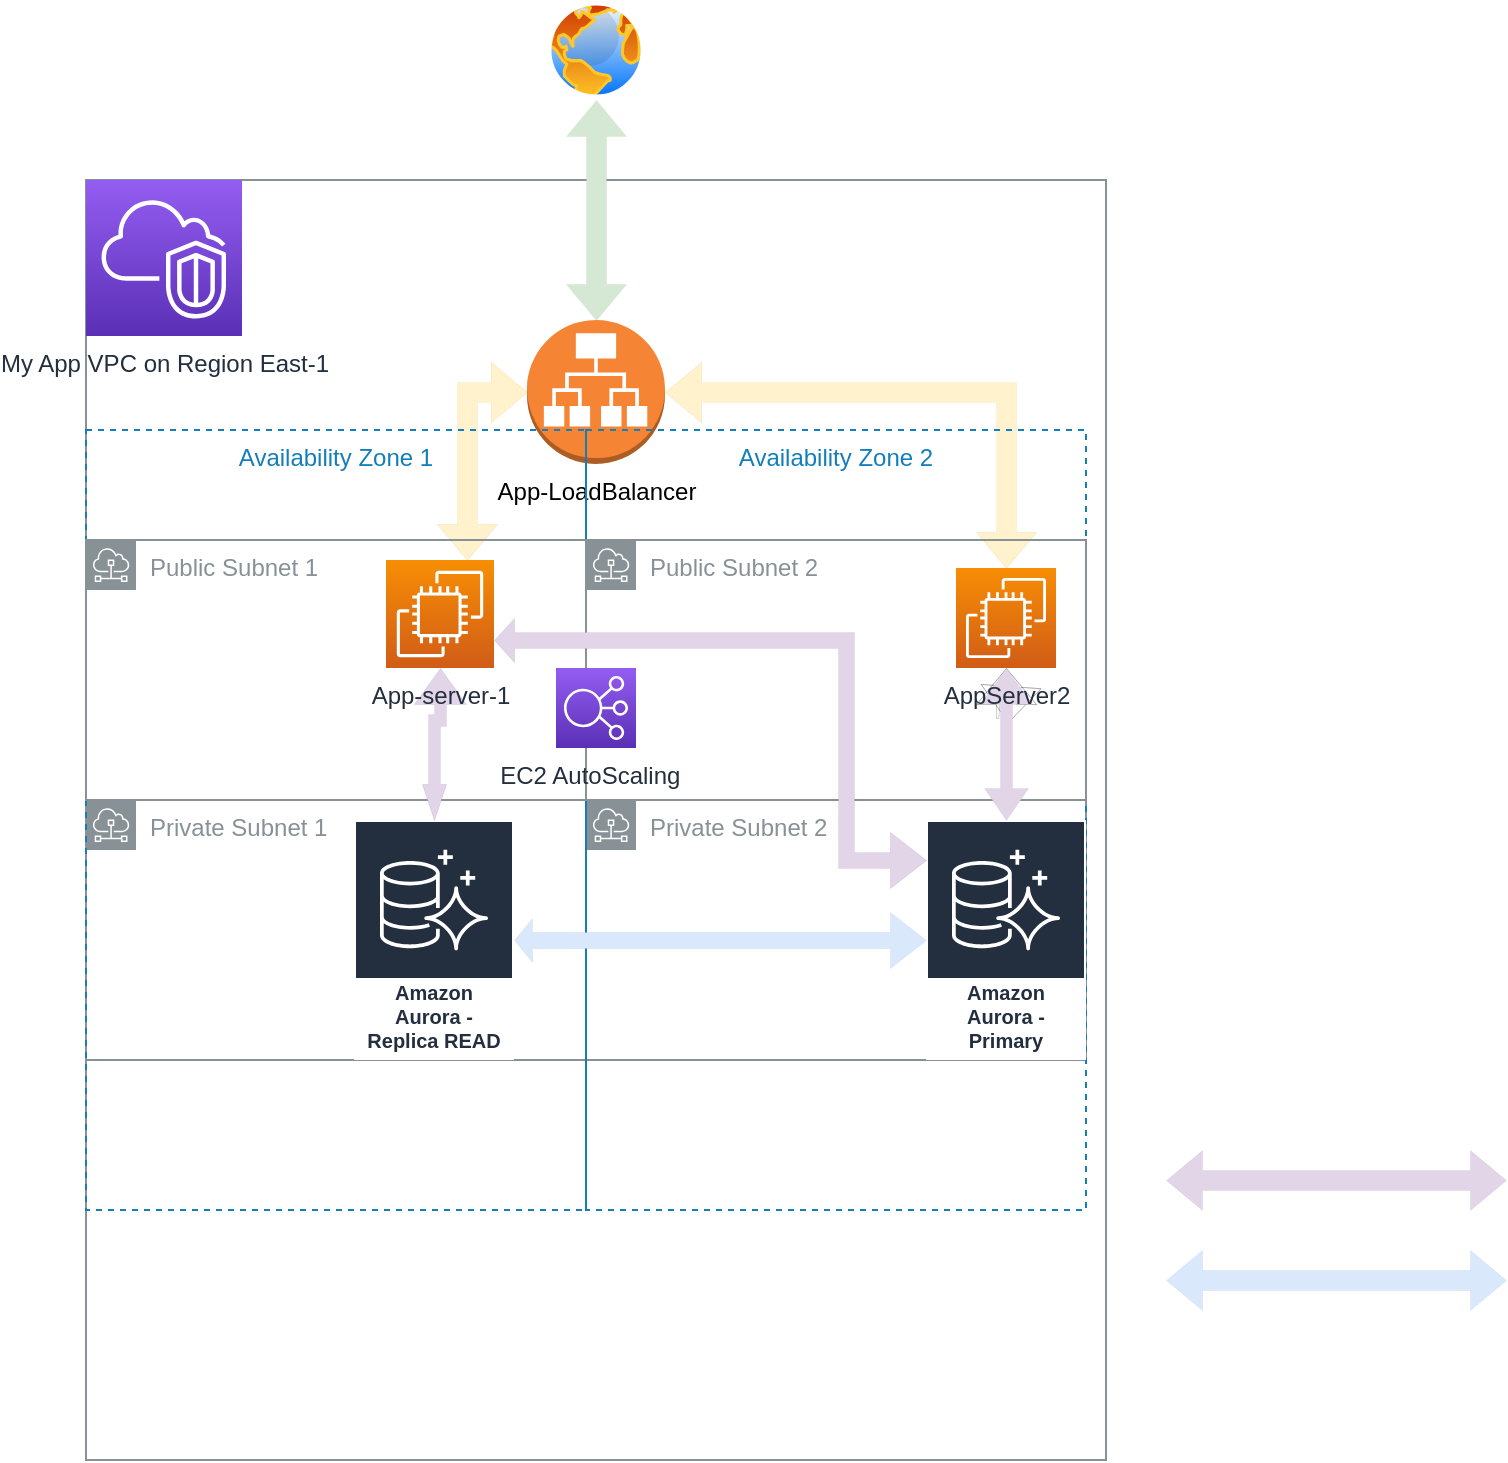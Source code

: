 <mxfile version="20.6.0" type="github">
  <diagram id="V0SKFslh1R-l_xW6zh11" name="Page-1">
    <mxGraphModel dx="1298" dy="755" grid="1" gridSize="10" guides="1" tooltips="1" connect="1" arrows="1" fold="1" page="1" pageScale="1" pageWidth="850" pageHeight="1100" math="0" shadow="0">
      <root>
        <mxCell id="0" />
        <mxCell id="1" parent="0" />
        <mxCell id="eezExMRovuZgALRwF7a9-36" value="Private Subnet 1" style="sketch=0;outlineConnect=0;gradientColor=none;html=1;whiteSpace=wrap;fontSize=12;fontStyle=0;shape=mxgraph.aws4.group;grIcon=mxgraph.aws4.group_subnet;strokeColor=#879196;fillColor=none;verticalAlign=top;align=left;spacingLeft=30;fontColor=#879196;dashed=0;" parent="1" vertex="1">
          <mxGeometry x="130" y="490" width="250" height="130" as="geometry" />
        </mxCell>
        <mxCell id="eezExMRovuZgALRwF7a9-37" value="Private Subnet 2" style="sketch=0;outlineConnect=0;gradientColor=none;html=1;whiteSpace=wrap;fontSize=12;fontStyle=0;shape=mxgraph.aws4.group;grIcon=mxgraph.aws4.group_subnet;strokeColor=#879196;fillColor=none;verticalAlign=top;align=left;spacingLeft=30;fontColor=#879196;dashed=0;" parent="1" vertex="1">
          <mxGeometry x="380" y="490" width="250" height="130" as="geometry" />
        </mxCell>
        <mxCell id="eezExMRovuZgALRwF7a9-2" value="VPC" style="sketch=0;outlineConnect=0;gradientColor=none;html=1;whiteSpace=wrap;fontSize=12;fontStyle=0;shape=mxgraph.aws4.group;grIcon=mxgraph.aws4.group_vpc;strokeColor=#879196;fillColor=none;verticalAlign=top;align=left;spacingLeft=30;fontColor=#879196;dashed=0;movable=0;resizable=0;rotatable=0;deletable=0;editable=0;connectable=0;" parent="1" vertex="1">
          <mxGeometry x="130" y="180" width="510" height="640" as="geometry" />
        </mxCell>
        <mxCell id="eezExMRovuZgALRwF7a9-69" style="edgeStyle=orthogonalEdgeStyle;shape=flexArrow;rounded=0;orthogonalLoop=1;jettySize=auto;html=1;entryX=0.75;entryY=0;entryDx=0;entryDy=0;entryPerimeter=0;strokeWidth=0;startArrow=block;fillColor=#fff2cc;strokeColor=#d6b656;" parent="1" source="eezExMRovuZgALRwF7a9-12" target="eezExMRovuZgALRwF7a9-4" edge="1">
          <mxGeometry relative="1" as="geometry" />
        </mxCell>
        <mxCell id="eezExMRovuZgALRwF7a9-72" style="edgeStyle=orthogonalEdgeStyle;shape=flexArrow;rounded=0;orthogonalLoop=1;jettySize=auto;html=1;exitX=1;exitY=0.5;exitDx=0;exitDy=0;exitPerimeter=0;strokeWidth=0;startArrow=block;fillColor=#fff2cc;strokeColor=#d6b656;" parent="1" source="eezExMRovuZgALRwF7a9-12" target="eezExMRovuZgALRwF7a9-5" edge="1">
          <mxGeometry relative="1" as="geometry" />
        </mxCell>
        <mxCell id="eezExMRovuZgALRwF7a9-12" value="App-LoadBalancer" style="outlineConnect=0;dashed=0;verticalLabelPosition=bottom;verticalAlign=top;align=center;html=1;shape=mxgraph.aws3.application_load_balancer;fillColor=#F58534;gradientColor=none;" parent="1" vertex="1">
          <mxGeometry x="350.5" y="250" width="69" height="72" as="geometry" />
        </mxCell>
        <mxCell id="eezExMRovuZgALRwF7a9-28" value="Availability Zone 2" style="fillColor=none;strokeColor=#147EBA;dashed=1;verticalAlign=top;fontStyle=0;fontColor=#147EBA;movable=0;resizable=0;rotatable=0;deletable=0;editable=0;connectable=0;" parent="1" vertex="1">
          <mxGeometry x="380" y="305" width="250" height="390" as="geometry" />
        </mxCell>
        <mxCell id="eezExMRovuZgALRwF7a9-27" value="Availability Zone 1" style="fillColor=none;strokeColor=#147EBA;dashed=1;verticalAlign=top;fontStyle=0;fontColor=#147EBA;movable=0;resizable=0;rotatable=0;deletable=0;editable=0;connectable=0;" parent="1" vertex="1">
          <mxGeometry x="130" y="305" width="250" height="390" as="geometry" />
        </mxCell>
        <mxCell id="eezExMRovuZgALRwF7a9-26" value="My App VPC on Region East-1" style="sketch=0;points=[[0,0,0],[0.25,0,0],[0.5,0,0],[0.75,0,0],[1,0,0],[0,1,0],[0.25,1,0],[0.5,1,0],[0.75,1,0],[1,1,0],[0,0.25,0],[0,0.5,0],[0,0.75,0],[1,0.25,0],[1,0.5,0],[1,0.75,0]];outlineConnect=0;fontColor=#232F3E;gradientColor=#945DF2;gradientDirection=north;fillColor=#5A30B5;strokeColor=#ffffff;dashed=0;verticalLabelPosition=bottom;verticalAlign=top;align=center;html=1;fontSize=12;fontStyle=0;aspect=fixed;shape=mxgraph.aws4.resourceIcon;resIcon=mxgraph.aws4.vpc;" parent="1" vertex="1">
          <mxGeometry x="130" y="180" width="78" height="78" as="geometry" />
        </mxCell>
        <mxCell id="eezExMRovuZgALRwF7a9-55" style="edgeStyle=orthogonalEdgeStyle;shape=flexArrow;rounded=0;orthogonalLoop=1;jettySize=auto;html=1;strokeWidth=0;startArrow=block;fillColor=#dae8fc;strokeColor=#6c8ebf;width=8;endSize=3;endWidth=14;" parent="1" source="eezExMRovuZgALRwF7a9-21" target="eezExMRovuZgALRwF7a9-22" edge="1">
          <mxGeometry relative="1" as="geometry" />
        </mxCell>
        <mxCell id="eezExMRovuZgALRwF7a9-21" value="Amazon&lt;br&gt;Aurora - Primary" style="sketch=0;outlineConnect=0;fontColor=#232F3E;gradientColor=none;strokeColor=#ffffff;fillColor=#232F3E;dashed=0;verticalLabelPosition=middle;verticalAlign=bottom;align=center;html=1;whiteSpace=wrap;fontSize=10;fontStyle=1;spacing=3;shape=mxgraph.aws4.productIcon;prIcon=mxgraph.aws4.aurora;" parent="1" vertex="1">
          <mxGeometry x="550" y="500" width="80" height="120" as="geometry" />
        </mxCell>
        <mxCell id="eezExMRovuZgALRwF7a9-22" value="&lt;br&gt;&lt;br&gt;&lt;br&gt;&lt;br&gt;&lt;br&gt;&lt;br&gt;&lt;br&gt;&amp;nbsp; &amp;nbsp; &amp;nbsp; &amp;nbsp; &amp;nbsp; &amp;nbsp; &amp;nbsp; &amp;nbsp; &amp;nbsp; &amp;nbsp; &amp;nbsp; Amazon&lt;br&gt;Aurora - Replica READ" style="sketch=0;outlineConnect=0;fontColor=#232F3E;gradientColor=none;strokeColor=#ffffff;fillColor=#232F3E;dashed=0;verticalLabelPosition=middle;verticalAlign=bottom;align=center;html=1;whiteSpace=wrap;fontSize=10;fontStyle=1;spacing=3;shape=mxgraph.aws4.productIcon;prIcon=mxgraph.aws4.aurora;" parent="1" vertex="1">
          <mxGeometry x="264" y="500" width="80" height="120" as="geometry" />
        </mxCell>
        <mxCell id="eezExMRovuZgALRwF7a9-34" value="Public Subnet 1" style="sketch=0;outlineConnect=0;gradientColor=none;html=1;whiteSpace=wrap;fontSize=12;fontStyle=0;shape=mxgraph.aws4.group;grIcon=mxgraph.aws4.group_subnet;strokeColor=#879196;fillColor=none;verticalAlign=top;align=left;spacingLeft=30;fontColor=#879196;dashed=0;movable=0;resizable=0;rotatable=0;deletable=0;editable=0;connectable=0;" parent="1" vertex="1">
          <mxGeometry x="130" y="360" width="250" height="130" as="geometry" />
        </mxCell>
        <mxCell id="eezExMRovuZgALRwF7a9-35" value="Public Subnet 2&lt;span style=&quot;caret-color: rgba(0, 0, 0, 0); color: rgba(0, 0, 0, 0); font-family: monospace; font-size: 0px;&quot;&gt;%3CmxGraphModel%3E%3Croot%3E%3CmxCell%20id%3D%220%22%2F%3E%3CmxCell%20id%3D%221%22%20parent%3D%220%22%2F%3E%3CmxCell%20id%3D%222%22%20value%3D%22Public%20Subnet%201%22%20style%3D%22sketch%3D0%3BoutlineConnect%3D0%3BgradientColor%3Dnone%3Bhtml%3D1%3BwhiteSpace%3Dwrap%3BfontSize%3D12%3BfontStyle%3D0%3Bshape%3Dmxgraph.aws4.group%3BgrIcon%3Dmxgraph.aws4.group_subnet%3BstrokeColor%3D%23879196%3BfillColor%3Dnone%3BverticalAlign%3Dtop%3Balign%3Dleft%3BspacingLeft%3D30%3BfontColor%3D%23879196%3Bdashed%3D0%3B%22%20vertex%3D%221%22%20parent%3D%221%22%3E%3CmxGeometry%20x%3D%22130%22%20y%3D%22360%22%20width%3D%22250%22%20height%3D%22130%22%20as%3D%22geometry%22%2F%3E%3C%2FmxCell%3E%3C%2Froot%3E%3C%2FmxGraphModel%3E&lt;/span&gt;" style="sketch=0;outlineConnect=0;gradientColor=none;html=1;whiteSpace=wrap;fontSize=12;fontStyle=0;shape=mxgraph.aws4.group;grIcon=mxgraph.aws4.group_subnet;strokeColor=#879196;fillColor=none;verticalAlign=top;align=left;spacingLeft=30;fontColor=#879196;dashed=0;movable=0;resizable=0;rotatable=0;deletable=0;editable=0;connectable=0;" parent="1" vertex="1">
          <mxGeometry x="380" y="360" width="250" height="130" as="geometry" />
        </mxCell>
        <mxCell id="eezExMRovuZgALRwF7a9-43" style="edgeStyle=orthogonalEdgeStyle;rounded=0;orthogonalLoop=1;jettySize=auto;html=1;shape=flexArrow;strokeWidth=0;startArrow=block;fillColor=#e1d5e7;strokeColor=#9673a6;width=6;endSize=6;endWidth=6;" parent="1" source="eezExMRovuZgALRwF7a9-4" target="eezExMRovuZgALRwF7a9-22" edge="1">
          <mxGeometry relative="1" as="geometry">
            <Array as="points">
              <mxPoint x="307" y="450" />
              <mxPoint x="304" y="450" />
            </Array>
          </mxGeometry>
        </mxCell>
        <mxCell id="eezExMRovuZgALRwF7a9-44" style="edgeStyle=orthogonalEdgeStyle;shape=flexArrow;rounded=0;orthogonalLoop=1;jettySize=auto;html=1;strokeWidth=0;startArrow=block;fillColor=#e1d5e7;strokeColor=#9673a6;width=8;startSize=3.33;startWidth=14;" parent="1" source="eezExMRovuZgALRwF7a9-4" target="eezExMRovuZgALRwF7a9-21" edge="1">
          <mxGeometry relative="1" as="geometry">
            <Array as="points">
              <mxPoint x="510" y="410" />
              <mxPoint x="510" y="520" />
            </Array>
          </mxGeometry>
        </mxCell>
        <mxCell id="eezExMRovuZgALRwF7a9-4" value="App-server-1" style="sketch=0;points=[[0,0,0],[0.25,0,0],[0.5,0,0],[0.75,0,0],[1,0,0],[0,1,0],[0.25,1,0],[0.5,1,0],[0.75,1,0],[1,1,0],[0,0.25,0],[0,0.5,0],[0,0.75,0],[1,0.25,0],[1,0.5,0],[1,0.75,0]];outlineConnect=0;fontColor=#232F3E;gradientColor=#F78E04;gradientDirection=north;fillColor=#D05C17;strokeColor=#ffffff;dashed=0;verticalLabelPosition=bottom;verticalAlign=top;align=center;html=1;fontSize=12;fontStyle=0;aspect=fixed;shape=mxgraph.aws4.resourceIcon;resIcon=mxgraph.aws4.ec2;" parent="1" vertex="1">
          <mxGeometry x="280" y="370" width="54" height="54" as="geometry" />
        </mxCell>
        <mxCell id="eezExMRovuZgALRwF7a9-31" value="EC2 AutoScaling &amp;nbsp;" style="sketch=0;points=[[0,0,0],[0.25,0,0],[0.5,0,0],[0.75,0,0],[1,0,0],[0,1,0],[0.25,1,0],[0.5,1,0],[0.75,1,0],[1,1,0],[0,0.25,0],[0,0.5,0],[0,0.75,0],[1,0.25,0],[1,0.5,0],[1,0.75,0]];outlineConnect=0;fontColor=#232F3E;gradientColor=#945DF2;gradientDirection=north;fillColor=#5A30B5;strokeColor=#ffffff;dashed=0;verticalLabelPosition=bottom;verticalAlign=top;align=center;html=1;fontSize=12;fontStyle=0;aspect=fixed;shape=mxgraph.aws4.resourceIcon;resIcon=mxgraph.aws4.elastic_load_balancing;" parent="1" vertex="1">
          <mxGeometry x="365" y="424" width="40" height="40" as="geometry" />
        </mxCell>
        <mxCell id="eezExMRovuZgALRwF7a9-48" style="edgeStyle=orthogonalEdgeStyle;shape=flexArrow;rounded=0;orthogonalLoop=1;jettySize=auto;html=1;strokeWidth=0;startArrow=block;" parent="1" source="eezExMRovuZgALRwF7a9-5" edge="1">
          <mxGeometry relative="1" as="geometry">
            <mxPoint x="591" y="451" as="targetPoint" />
          </mxGeometry>
        </mxCell>
        <mxCell id="eezExMRovuZgALRwF7a9-50" style="edgeStyle=orthogonalEdgeStyle;shape=flexArrow;rounded=0;orthogonalLoop=1;jettySize=auto;html=1;strokeWidth=0;startArrow=block;" parent="1" source="eezExMRovuZgALRwF7a9-5" edge="1">
          <mxGeometry relative="1" as="geometry">
            <mxPoint x="591" y="451" as="targetPoint" />
          </mxGeometry>
        </mxCell>
        <mxCell id="eezExMRovuZgALRwF7a9-51" style="edgeStyle=orthogonalEdgeStyle;shape=flexArrow;rounded=0;orthogonalLoop=1;jettySize=auto;html=1;exitX=0.5;exitY=1;exitDx=0;exitDy=0;exitPerimeter=0;strokeWidth=0;startArrow=block;fillColor=#e1d5e7;strokeColor=#9673a6;width=6;endSize=5.33;endWidth=16;" parent="1" source="eezExMRovuZgALRwF7a9-5" target="eezExMRovuZgALRwF7a9-21" edge="1">
          <mxGeometry relative="1" as="geometry" />
        </mxCell>
        <mxCell id="eezExMRovuZgALRwF7a9-5" value="AppServer2" style="sketch=0;points=[[0,0,0],[0.25,0,0],[0.5,0,0],[0.75,0,0],[1,0,0],[0,1,0],[0.25,1,0],[0.5,1,0],[0.75,1,0],[1,1,0],[0,0.25,0],[0,0.5,0],[0,0.75,0],[1,0.25,0],[1,0.5,0],[1,0.75,0]];outlineConnect=0;fontColor=#232F3E;gradientColor=#F78E04;gradientDirection=north;fillColor=#D05C17;strokeColor=#ffffff;dashed=0;verticalLabelPosition=bottom;verticalAlign=top;align=center;html=1;fontSize=12;fontStyle=0;aspect=fixed;shape=mxgraph.aws4.resourceIcon;resIcon=mxgraph.aws4.ec2;" parent="1" vertex="1">
          <mxGeometry x="565" y="374" width="50" height="50" as="geometry" />
        </mxCell>
        <mxCell id="eezExMRovuZgALRwF7a9-56" style="edgeStyle=orthogonalEdgeStyle;shape=flexArrow;rounded=0;orthogonalLoop=1;jettySize=auto;html=1;strokeWidth=0;startArrow=block;fillColor=#dae8fc;strokeColor=#6c8ebf;" parent="1" edge="1">
          <mxGeometry relative="1" as="geometry">
            <mxPoint x="840" y="730" as="sourcePoint" />
            <mxPoint x="670" y="730" as="targetPoint" />
          </mxGeometry>
        </mxCell>
        <mxCell id="eezExMRovuZgALRwF7a9-58" style="edgeStyle=orthogonalEdgeStyle;shape=flexArrow;rounded=0;orthogonalLoop=1;jettySize=auto;html=1;strokeWidth=0;startArrow=block;fillColor=#e1d5e7;strokeColor=#9673a6;" parent="1" edge="1">
          <mxGeometry relative="1" as="geometry">
            <mxPoint x="840" y="680" as="sourcePoint" />
            <mxPoint x="670" y="680" as="targetPoint" />
          </mxGeometry>
        </mxCell>
        <mxCell id="eezExMRovuZgALRwF7a9-65" style="edgeStyle=orthogonalEdgeStyle;shape=flexArrow;rounded=0;orthogonalLoop=1;jettySize=auto;html=1;exitX=0.5;exitY=1;exitDx=0;exitDy=0;strokeWidth=0;startArrow=block;fillColor=#d5e8d4;strokeColor=#82b366;" parent="1" source="eezExMRovuZgALRwF7a9-60" target="eezExMRovuZgALRwF7a9-12" edge="1">
          <mxGeometry relative="1" as="geometry" />
        </mxCell>
        <mxCell id="eezExMRovuZgALRwF7a9-60" value="" style="aspect=fixed;perimeter=ellipsePerimeter;html=1;align=center;shadow=0;dashed=0;spacingTop=3;image;image=img/lib/active_directory/internet_globe.svg;" parent="1" vertex="1">
          <mxGeometry x="360" y="90" width="50" height="50" as="geometry" />
        </mxCell>
      </root>
    </mxGraphModel>
  </diagram>
</mxfile>
